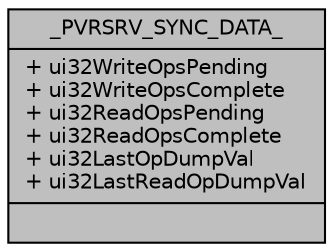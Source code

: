 digraph "_PVRSRV_SYNC_DATA_"
{
 // INTERACTIVE_SVG=YES
 // LATEX_PDF_SIZE
  bgcolor="transparent";
  edge [fontname="Helvetica",fontsize="10",labelfontname="Helvetica",labelfontsize="10"];
  node [fontname="Helvetica",fontsize="10",shape=record];
  Node1 [label="{_PVRSRV_SYNC_DATA_\n|+ ui32WriteOpsPending\l+ ui32WriteOpsComplete\l+ ui32ReadOpsPending\l+ ui32ReadOpsComplete\l+ ui32LastOpDumpVal\l+ ui32LastReadOpDumpVal\l|}",height=0.2,width=0.4,color="black", fillcolor="grey75", style="filled", fontcolor="black",tooltip=" "];
}
